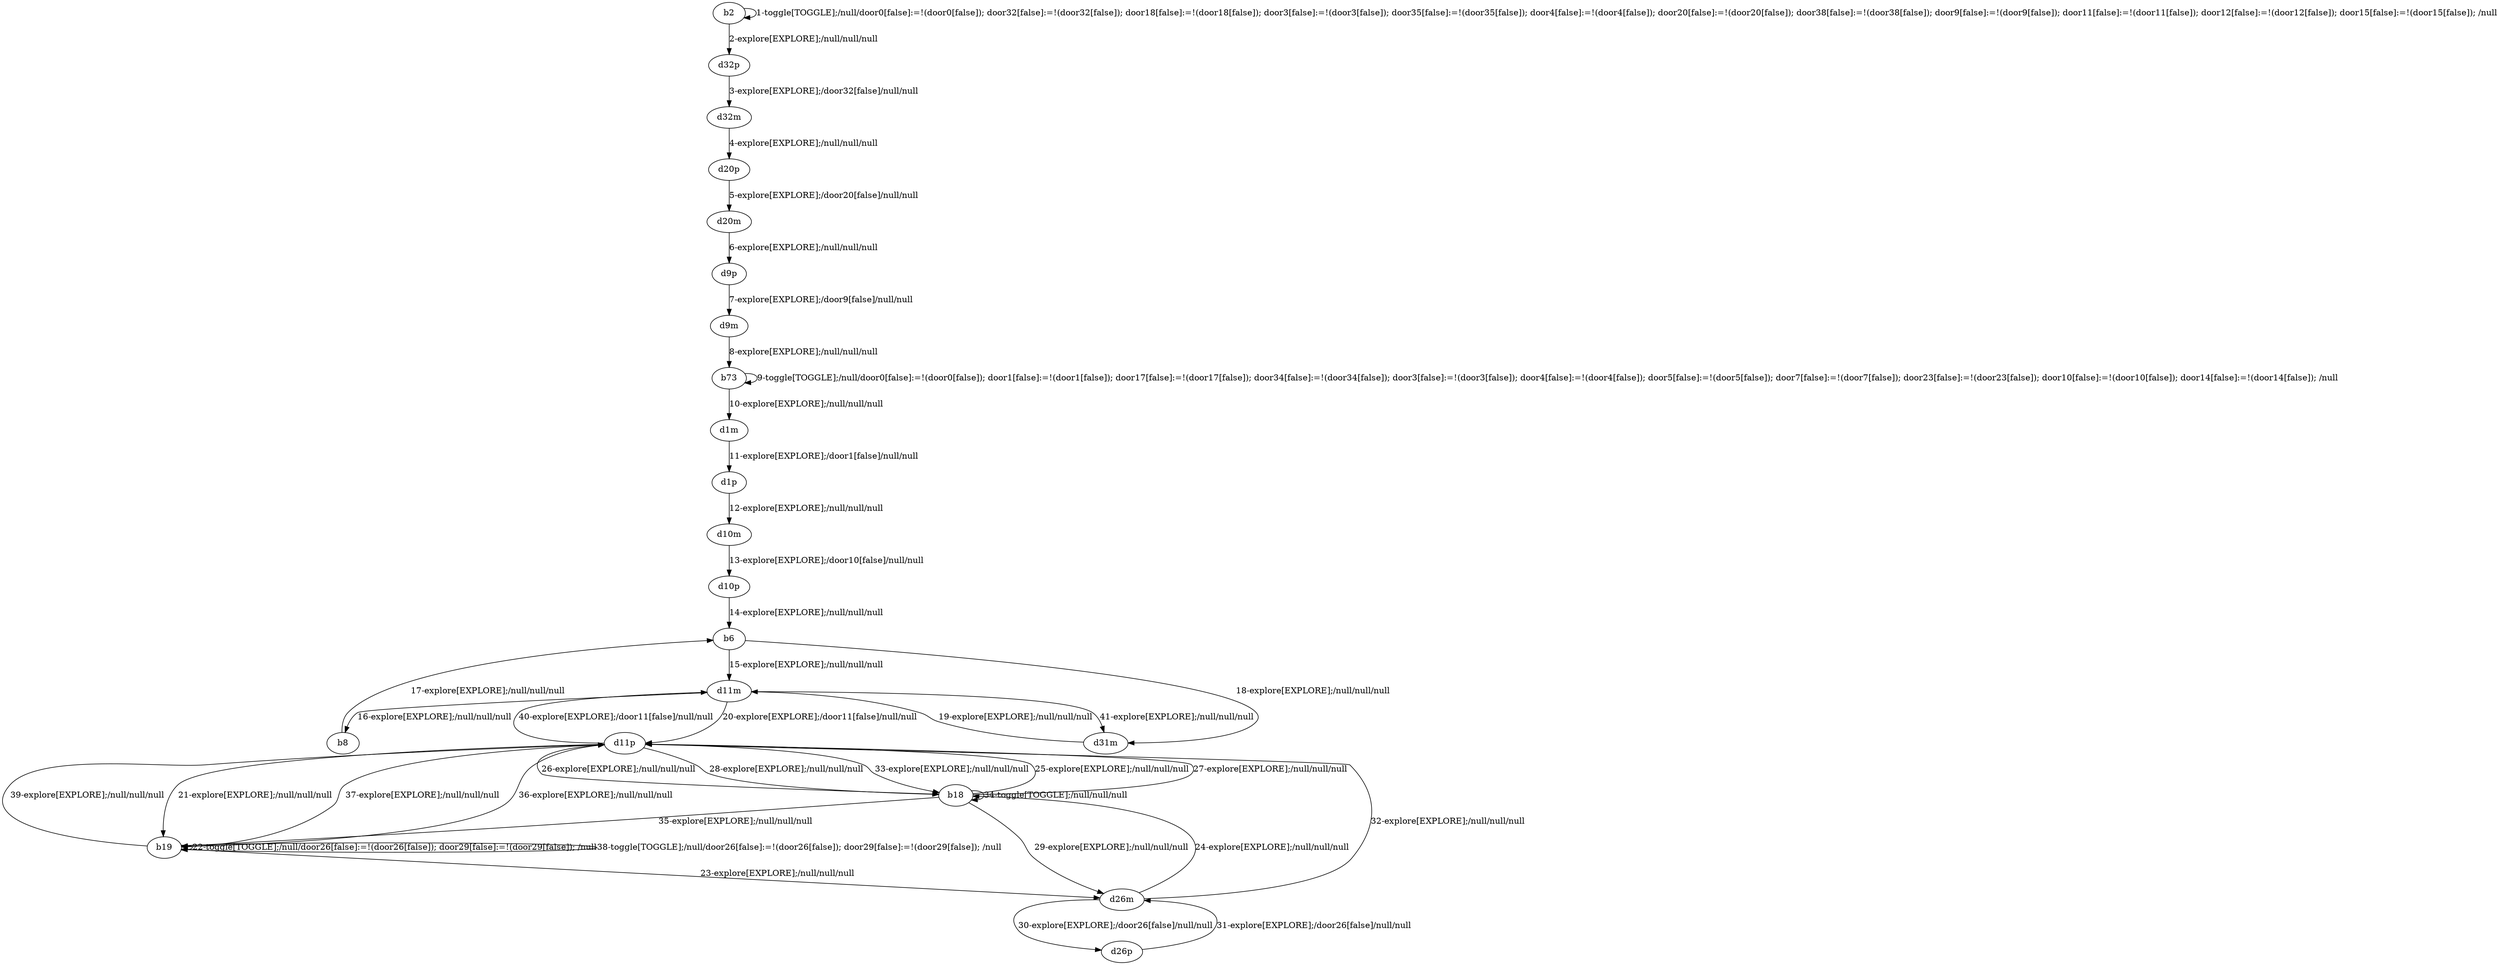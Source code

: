 # Total number of goals covered by this test: 2
# b18 --> d26m
# b18 --> b19

digraph g {
"b2" -> "b2" [label = "1-toggle[TOGGLE];/null/door0[false]:=!(door0[false]); door32[false]:=!(door32[false]); door18[false]:=!(door18[false]); door3[false]:=!(door3[false]); door35[false]:=!(door35[false]); door4[false]:=!(door4[false]); door20[false]:=!(door20[false]); door38[false]:=!(door38[false]); door9[false]:=!(door9[false]); door11[false]:=!(door11[false]); door12[false]:=!(door12[false]); door15[false]:=!(door15[false]); /null"];
"b2" -> "d32p" [label = "2-explore[EXPLORE];/null/null/null"];
"d32p" -> "d32m" [label = "3-explore[EXPLORE];/door32[false]/null/null"];
"d32m" -> "d20p" [label = "4-explore[EXPLORE];/null/null/null"];
"d20p" -> "d20m" [label = "5-explore[EXPLORE];/door20[false]/null/null"];
"d20m" -> "d9p" [label = "6-explore[EXPLORE];/null/null/null"];
"d9p" -> "d9m" [label = "7-explore[EXPLORE];/door9[false]/null/null"];
"d9m" -> "b73" [label = "8-explore[EXPLORE];/null/null/null"];
"b73" -> "b73" [label = "9-toggle[TOGGLE];/null/door0[false]:=!(door0[false]); door1[false]:=!(door1[false]); door17[false]:=!(door17[false]); door34[false]:=!(door34[false]); door3[false]:=!(door3[false]); door4[false]:=!(door4[false]); door5[false]:=!(door5[false]); door7[false]:=!(door7[false]); door23[false]:=!(door23[false]); door10[false]:=!(door10[false]); door14[false]:=!(door14[false]); /null"];
"b73" -> "d1m" [label = "10-explore[EXPLORE];/null/null/null"];
"d1m" -> "d1p" [label = "11-explore[EXPLORE];/door1[false]/null/null"];
"d1p" -> "d10m" [label = "12-explore[EXPLORE];/null/null/null"];
"d10m" -> "d10p" [label = "13-explore[EXPLORE];/door10[false]/null/null"];
"d10p" -> "b6" [label = "14-explore[EXPLORE];/null/null/null"];
"b6" -> "d11m" [label = "15-explore[EXPLORE];/null/null/null"];
"d11m" -> "b8" [label = "16-explore[EXPLORE];/null/null/null"];
"b8" -> "b6" [label = "17-explore[EXPLORE];/null/null/null"];
"b6" -> "d31m" [label = "18-explore[EXPLORE];/null/null/null"];
"d31m" -> "d11m" [label = "19-explore[EXPLORE];/null/null/null"];
"d11m" -> "d11p" [label = "20-explore[EXPLORE];/door11[false]/null/null"];
"d11p" -> "b19" [label = "21-explore[EXPLORE];/null/null/null"];
"b19" -> "b19" [label = "22-toggle[TOGGLE];/null/door26[false]:=!(door26[false]); door29[false]:=!(door29[false]); /null"];
"b19" -> "d26m" [label = "23-explore[EXPLORE];/null/null/null"];
"d26m" -> "b18" [label = "24-explore[EXPLORE];/null/null/null"];
"b18" -> "d11p" [label = "25-explore[EXPLORE];/null/null/null"];
"d11p" -> "b18" [label = "26-explore[EXPLORE];/null/null/null"];
"b18" -> "d11p" [label = "27-explore[EXPLORE];/null/null/null"];
"d11p" -> "b18" [label = "28-explore[EXPLORE];/null/null/null"];
"b18" -> "d26m" [label = "29-explore[EXPLORE];/null/null/null"];
"d26m" -> "d26p" [label = "30-explore[EXPLORE];/door26[false]/null/null"];
"d26p" -> "d26m" [label = "31-explore[EXPLORE];/door26[false]/null/null"];
"d26m" -> "d11p" [label = "32-explore[EXPLORE];/null/null/null"];
"d11p" -> "b18" [label = "33-explore[EXPLORE];/null/null/null"];
"b18" -> "b18" [label = "34-toggle[TOGGLE];/null/null/null"];
"b18" -> "b19" [label = "35-explore[EXPLORE];/null/null/null"];
"b19" -> "d11p" [label = "36-explore[EXPLORE];/null/null/null"];
"d11p" -> "b19" [label = "37-explore[EXPLORE];/null/null/null"];
"b19" -> "b19" [label = "38-toggle[TOGGLE];/null/door26[false]:=!(door26[false]); door29[false]:=!(door29[false]); /null"];
"b19" -> "d11p" [label = "39-explore[EXPLORE];/null/null/null"];
"d11p" -> "d11m" [label = "40-explore[EXPLORE];/door11[false]/null/null"];
"d11m" -> "d31m" [label = "41-explore[EXPLORE];/null/null/null"];
}
